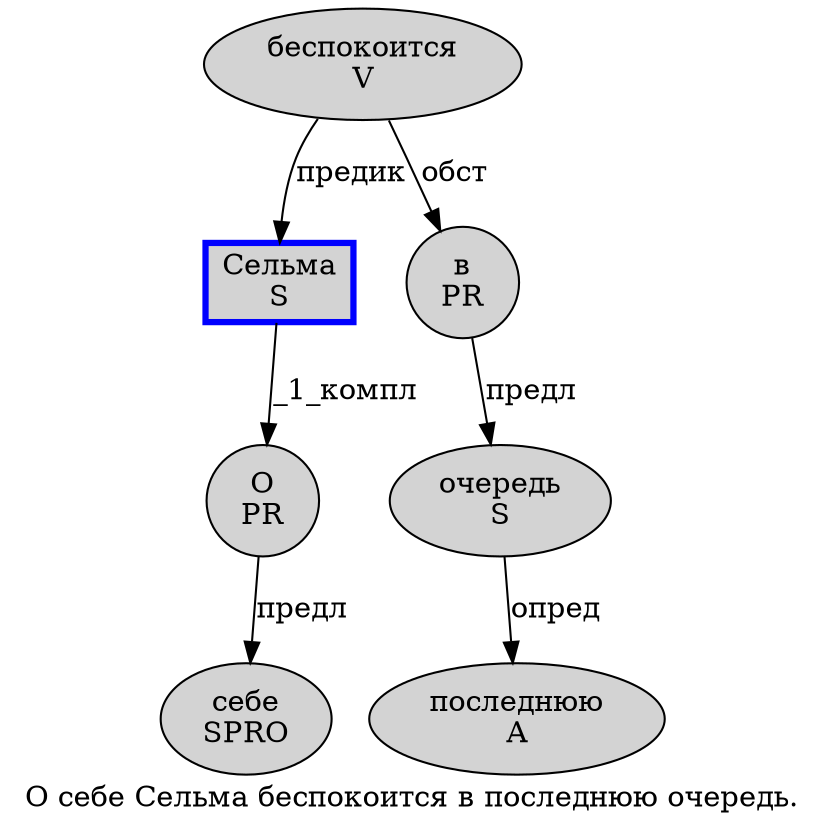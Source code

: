 digraph SENTENCE_372 {
	graph [label="О себе Сельма беспокоится в последнюю очередь."]
	node [style=filled]
		0 [label="О
PR" color="" fillcolor=lightgray penwidth=1 shape=ellipse]
		1 [label="себе
SPRO" color="" fillcolor=lightgray penwidth=1 shape=ellipse]
		2 [label="Сельма
S" color=blue fillcolor=lightgray penwidth=3 shape=box]
		3 [label="беспокоится
V" color="" fillcolor=lightgray penwidth=1 shape=ellipse]
		4 [label="в
PR" color="" fillcolor=lightgray penwidth=1 shape=ellipse]
		5 [label="последнюю
A" color="" fillcolor=lightgray penwidth=1 shape=ellipse]
		6 [label="очередь
S" color="" fillcolor=lightgray penwidth=1 shape=ellipse]
			4 -> 6 [label="предл"]
			2 -> 0 [label="_1_компл"]
			0 -> 1 [label="предл"]
			3 -> 2 [label="предик"]
			3 -> 4 [label="обст"]
			6 -> 5 [label="опред"]
}